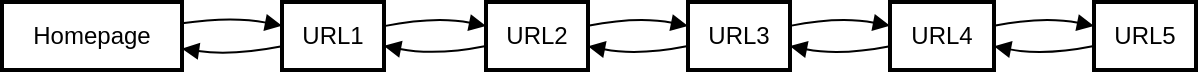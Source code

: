 <mxfile version="21.6.8" type="github">
  <diagram name="Page-1" id="9Q9VHU6pmtk_KyYUloHF">
    <mxGraphModel>
      <root>
        <mxCell id="0" />
        <mxCell id="1" parent="0" />
        <mxCell id="2" value="Homepage" style="whiteSpace=wrap;strokeWidth=2;" vertex="1" parent="1">
          <mxGeometry width="90" height="34" as="geometry" />
        </mxCell>
        <mxCell id="3" value="URL1" style="whiteSpace=wrap;strokeWidth=2;" vertex="1" parent="1">
          <mxGeometry x="140" width="51" height="34" as="geometry" />
        </mxCell>
        <mxCell id="4" value="URL2" style="whiteSpace=wrap;strokeWidth=2;" vertex="1" parent="1">
          <mxGeometry x="242" width="51" height="34" as="geometry" />
        </mxCell>
        <mxCell id="5" value="URL3" style="whiteSpace=wrap;strokeWidth=2;" vertex="1" parent="1">
          <mxGeometry x="343" width="51" height="34" as="geometry" />
        </mxCell>
        <mxCell id="6" value="URL4" style="whiteSpace=wrap;strokeWidth=2;" vertex="1" parent="1">
          <mxGeometry x="444" width="52" height="34" as="geometry" />
        </mxCell>
        <mxCell id="7" value="URL5" style="whiteSpace=wrap;strokeWidth=2;" vertex="1" parent="1">
          <mxGeometry x="546" width="51" height="34" as="geometry" />
        </mxCell>
        <mxCell id="8" value="" style="curved=1;startArrow=none;endArrow=block;exitX=1.005;exitY=0.311;entryX=0.008;entryY=0.351;" edge="1" parent="1" source="2" target="3">
          <mxGeometry relative="1" as="geometry">
            <Array as="points">
              <mxPoint x="115" y="7" />
            </Array>
          </mxGeometry>
        </mxCell>
        <mxCell id="9" value="" style="curved=1;startArrow=none;endArrow=block;exitX=1.012;exitY=0.351;entryX=-0.008;entryY=0.351;" edge="1" parent="1" source="3" target="4">
          <mxGeometry relative="1" as="geometry">
            <Array as="points">
              <mxPoint x="217" y="7" />
            </Array>
          </mxGeometry>
        </mxCell>
        <mxCell id="10" value="" style="curved=1;startArrow=none;endArrow=block;exitX=0.996;exitY=0.351;entryX=-0.004;entryY=0.351;" edge="1" parent="1" source="4" target="5">
          <mxGeometry relative="1" as="geometry">
            <Array as="points">
              <mxPoint x="318" y="7" />
            </Array>
          </mxGeometry>
        </mxCell>
        <mxCell id="11" value="" style="curved=1;startArrow=none;endArrow=block;exitX=1.0;exitY=0.351;entryX=-0.0;entryY=0.35;" edge="1" parent="1" source="5" target="6">
          <mxGeometry relative="1" as="geometry">
            <Array as="points">
              <mxPoint x="419" y="7" />
            </Array>
          </mxGeometry>
        </mxCell>
        <mxCell id="12" value="" style="curved=1;startArrow=none;endArrow=block;exitX=0.995;exitY=0.35;entryX=-0.005;entryY=0.351;" edge="1" parent="1" source="6" target="7">
          <mxGeometry relative="1" as="geometry">
            <Array as="points">
              <mxPoint x="521" y="7" />
            </Array>
          </mxGeometry>
        </mxCell>
        <mxCell id="13" value="" style="curved=1;startArrow=none;endArrow=block;exitX=-0.005;exitY=0.649;entryX=0.995;entryY=0.65;" edge="1" parent="1" source="7" target="6">
          <mxGeometry relative="1" as="geometry">
            <Array as="points">
              <mxPoint x="521" y="27" />
            </Array>
          </mxGeometry>
        </mxCell>
        <mxCell id="14" value="" style="curved=1;startArrow=none;endArrow=block;exitX=-0.0;exitY=0.65;entryX=1.0;entryY=0.649;" edge="1" parent="1" source="6" target="5">
          <mxGeometry relative="1" as="geometry">
            <Array as="points">
              <mxPoint x="419" y="27" />
            </Array>
          </mxGeometry>
        </mxCell>
        <mxCell id="15" value="" style="curved=1;startArrow=none;endArrow=block;exitX=-0.004;exitY=0.649;entryX=0.996;entryY=0.649;" edge="1" parent="1" source="5" target="4">
          <mxGeometry relative="1" as="geometry">
            <Array as="points">
              <mxPoint x="318" y="27" />
            </Array>
          </mxGeometry>
        </mxCell>
        <mxCell id="16" value="" style="curved=1;startArrow=none;endArrow=block;exitX=-0.008;exitY=0.649;entryX=1.012;entryY=0.649;" edge="1" parent="1" source="4" target="3">
          <mxGeometry relative="1" as="geometry">
            <Array as="points">
              <mxPoint x="217" y="27" />
            </Array>
          </mxGeometry>
        </mxCell>
        <mxCell id="17" value="" style="curved=1;startArrow=none;endArrow=block;exitX=0.008;exitY=0.649;entryX=1.005;entryY=0.689;" edge="1" parent="1" source="3" target="2">
          <mxGeometry relative="1" as="geometry">
            <Array as="points">
              <mxPoint x="115" y="27" />
            </Array>
          </mxGeometry>
        </mxCell>
      </root>
    </mxGraphModel>
  </diagram>
</mxfile>
